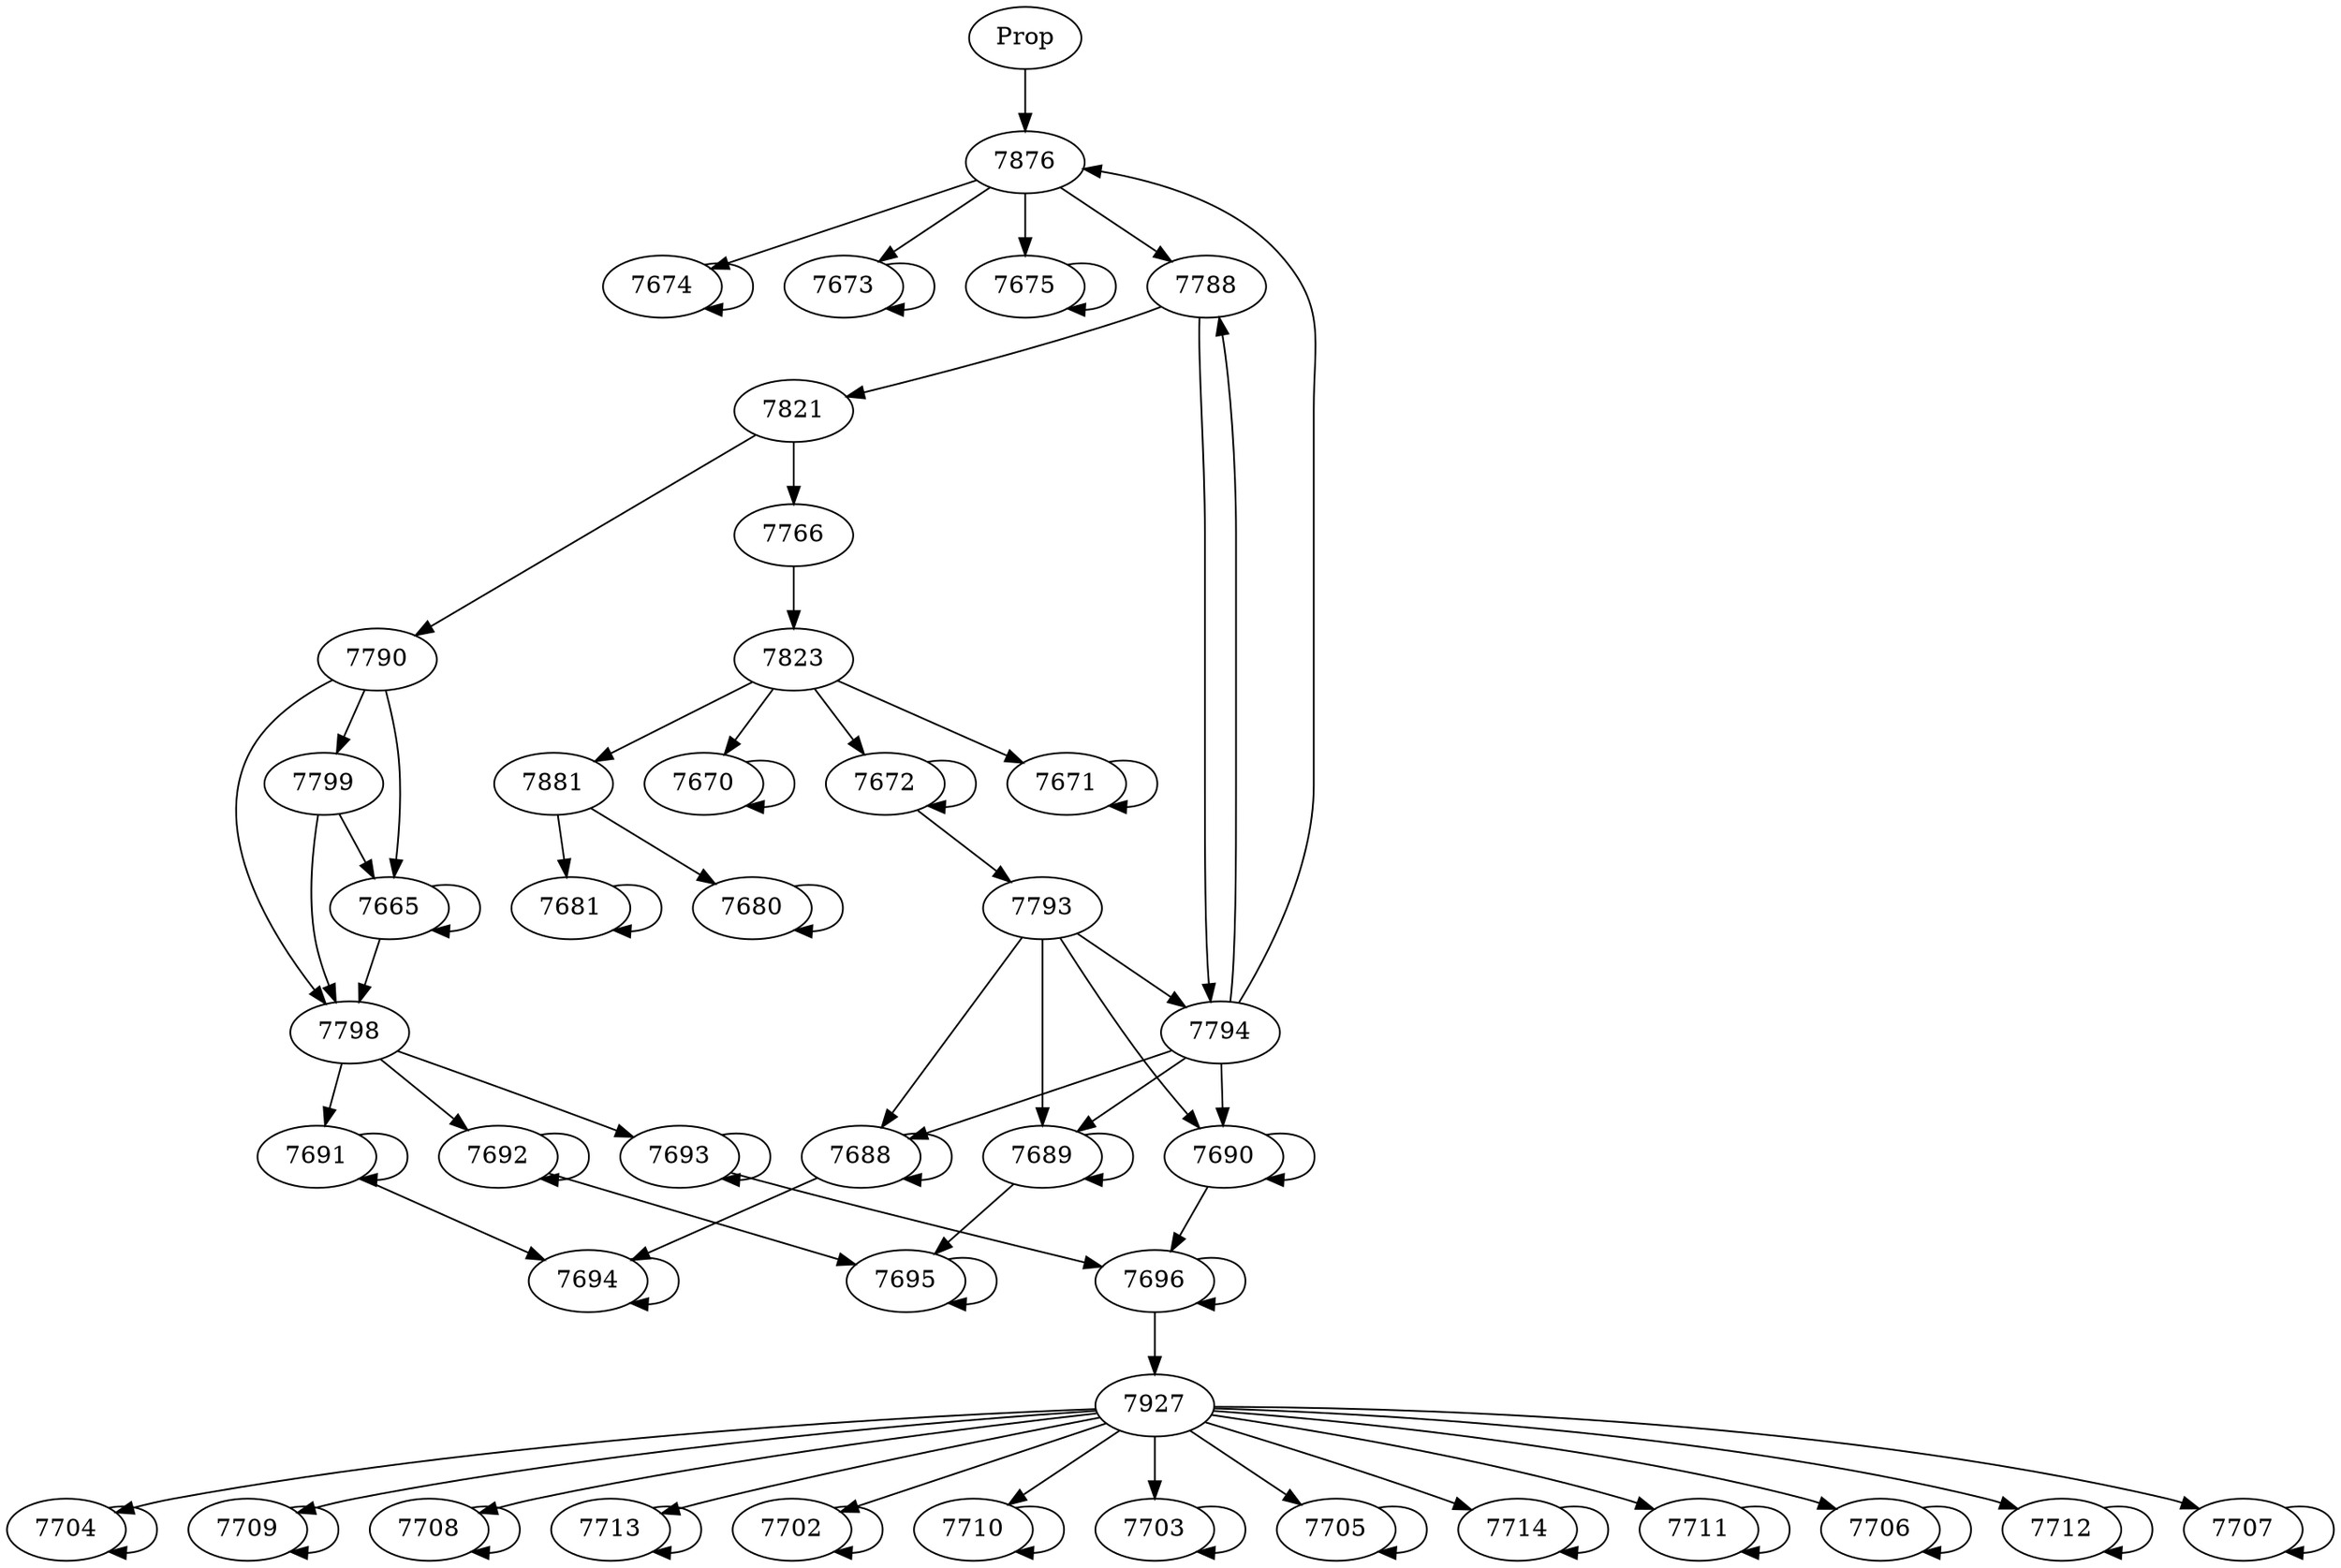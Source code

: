 // Induction Graph of ./tests/neclatcas1a001
digraph{
  Prop -> 7876
  7876 -> 7674
  7876 -> 7673
  7876 -> 7675
  7876 -> 7788
  7674 -> 7674
  7673 -> 7673
  7675 -> 7675
  7788 -> 7794
  7788 -> 7821
  7794 -> 7788
  7794 -> 7689
  7794 -> 7688
  7794 -> 7690
  7794 -> 7876
  7821 -> 7766
  7821 -> 7790
  7689 -> 7695
  7689 -> 7689
  7688 -> 7688
  7688 -> 7694
  7690 -> 7696
  7690 -> 7690
  7766 -> 7823
  7790 -> 7799
  7790 -> 7665
  7790 -> 7798
  7695 -> 7695
  7694 -> 7694
  7696 -> 7696
  7696 -> 7927
  7823 -> 7881
  7823 -> 7670
  7823 -> 7672
  7823 -> 7671
  7799 -> 7665
  7799 -> 7798
  7665 -> 7665
  7665 -> 7798
  7798 -> 7691
  7798 -> 7692
  7798 -> 7693
  7927 -> 7704
  7927 -> 7709
  7927 -> 7708
  7927 -> 7713
  7927 -> 7702
  7927 -> 7710
  7927 -> 7703
  7927 -> 7705
  7927 -> 7714
  7927 -> 7711
  7927 -> 7706
  7927 -> 7712
  7927 -> 7707
  7881 -> 7680
  7881 -> 7681
  7670 -> 7670
  7672 -> 7793
  7672 -> 7672
  7671 -> 7671
  7691 -> 7691
  7691 -> 7694
  7692 -> 7695
  7692 -> 7692
  7693 -> 7696
  7693 -> 7693
  7704 -> 7704
  7709 -> 7709
  7708 -> 7708
  7713 -> 7713
  7702 -> 7702
  7710 -> 7710
  7703 -> 7703
  7705 -> 7705
  7714 -> 7714
  7711 -> 7711
  7706 -> 7706
  7712 -> 7712
  7707 -> 7707
  7680 -> 7680
  7681 -> 7681
  7793 -> 7688
  7793 -> 7794
  7793 -> 7690
  7793 -> 7689
}